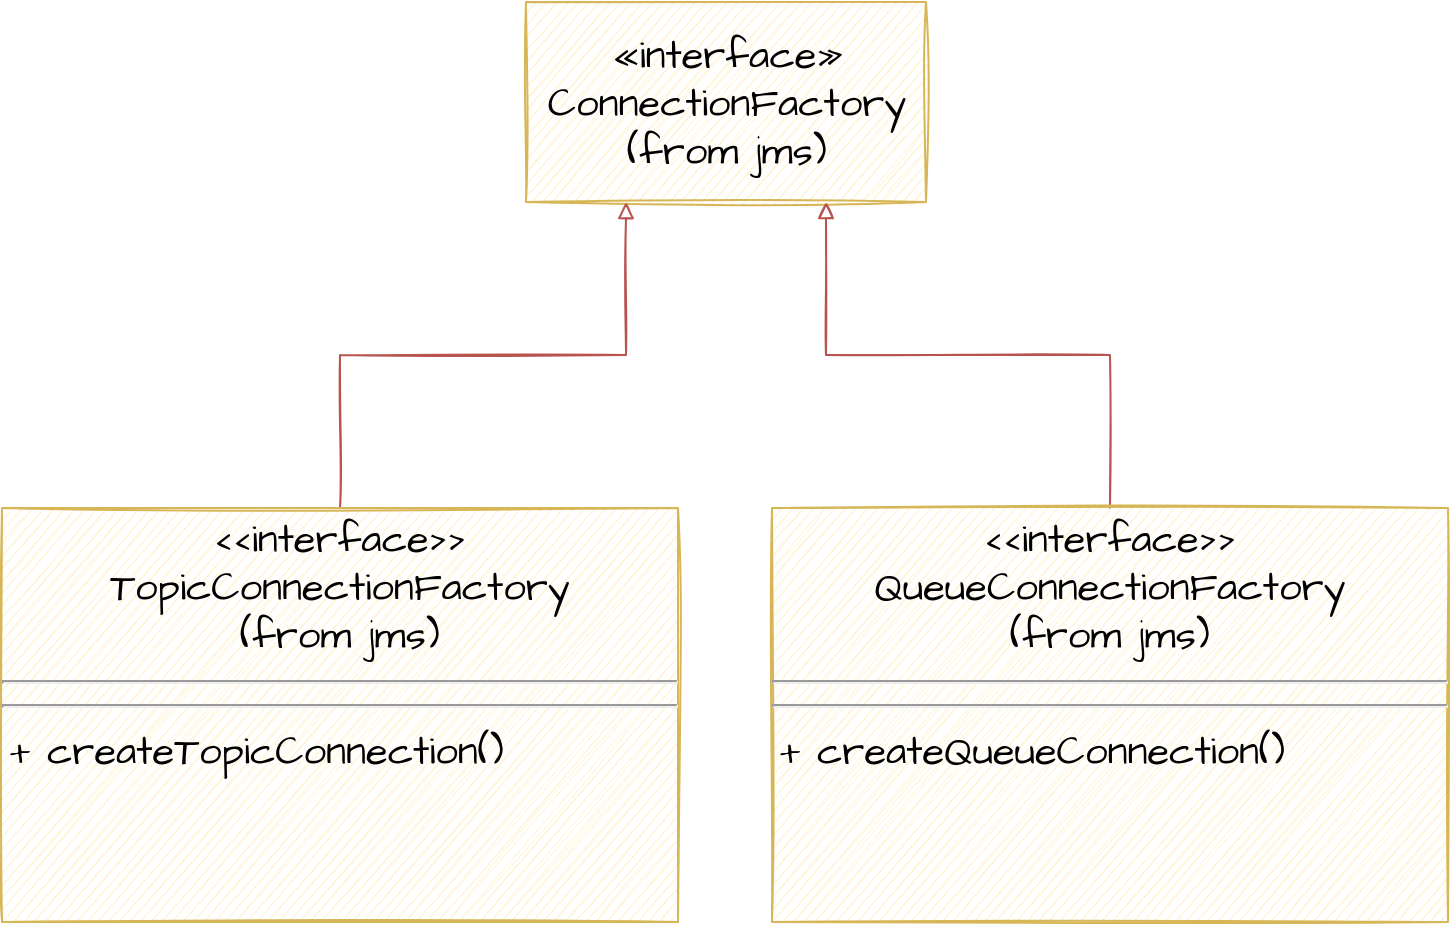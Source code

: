 <mxfile version="16.0.0" type="device"><diagram id="iR7kW6d5z7mH8W_eMVzF" name="Page-1"><mxGraphModel dx="1422" dy="700" grid="0" gridSize="10" guides="1" tooltips="1" connect="1" arrows="1" fold="1" page="1" pageScale="1" pageWidth="827" pageHeight="1169" math="0" shadow="0"><root><mxCell id="0"/><mxCell id="1" parent="0"/><mxCell id="ehRy4RxpUtRiQSKjynxq-5" value="«interface»&lt;br&gt;&lt;div&gt;ConnectionFactory&lt;/div&gt;&lt;div&gt;(from jms)&lt;/div&gt;" style="html=1;sketch=1;fontFamily=Architects Daughter;fontSource=https%3A%2F%2Ffonts.googleapis.com%2Fcss%3Ffamily%3DArchitects%2BDaughter;fontSize=20;fillColor=#fff2cc;strokeColor=#d6b656;" parent="1" vertex="1"><mxGeometry x="314" y="96" width="200" height="100" as="geometry"/></mxCell><mxCell id="F9ql4QqhogclCI3i4QPC-3" style="edgeStyle=orthogonalEdgeStyle;rounded=0;orthogonalLoop=1;jettySize=auto;html=1;entryX=0.25;entryY=1;entryDx=0;entryDy=0;endArrow=block;endFill=0;fillColor=#f8cecc;strokeColor=#b85450;sketch=1;" parent="1" source="F9ql4QqhogclCI3i4QPC-1" target="ehRy4RxpUtRiQSKjynxq-5" edge="1"><mxGeometry relative="1" as="geometry"/></mxCell><mxCell id="F9ql4QqhogclCI3i4QPC-1" value="&lt;p style=&quot;margin: 4px 0px 0px ; text-align: center ; font-size: 20px&quot;&gt;&amp;lt;&amp;lt;interface&amp;gt;&amp;gt;&lt;br&gt;TopicConnectionFactory&lt;br&gt;(from jms)&lt;/p&gt;&lt;hr style=&quot;font-size: 20px&quot;&gt;&lt;hr style=&quot;font-size: 20px&quot;&gt;&lt;p style=&quot;margin: 0px 0px 0px 4px ; font-size: 20px&quot;&gt;+ createTopicConnection()&lt;/p&gt;" style="verticalAlign=top;align=left;overflow=fill;fontSize=20;fontFamily=Architects Daughter;html=1;sketch=1;fillColor=#fff2cc;strokeColor=#d6b656;fontSource=https%3A%2F%2Ffonts.googleapis.com%2Fcss%3Ffamily%3DArchitects%2BDaughter;" parent="1" vertex="1"><mxGeometry x="52" y="349" width="338" height="207" as="geometry"/></mxCell><mxCell id="F9ql4QqhogclCI3i4QPC-4" style="edgeStyle=orthogonalEdgeStyle;rounded=0;orthogonalLoop=1;jettySize=auto;html=1;entryX=0.75;entryY=1;entryDx=0;entryDy=0;endArrow=block;endFill=0;fillColor=#f8cecc;strokeColor=#b85450;sketch=1;" parent="1" source="F9ql4QqhogclCI3i4QPC-2" target="ehRy4RxpUtRiQSKjynxq-5" edge="1"><mxGeometry relative="1" as="geometry"/></mxCell><mxCell id="F9ql4QqhogclCI3i4QPC-2" value="&lt;p style=&quot;margin: 4px 0px 0px ; text-align: center ; font-size: 20px&quot;&gt;&amp;lt;&amp;lt;interface&amp;gt;&amp;gt;&lt;br&gt;QueueConnectionFactory&lt;br&gt;(from jms)&lt;/p&gt;&lt;hr style=&quot;font-size: 20px&quot;&gt;&lt;hr style=&quot;font-size: 20px&quot;&gt;&lt;p style=&quot;margin: 0px 0px 0px 4px ; font-size: 20px&quot;&gt;+ createQueueConnection()&lt;/p&gt;" style="verticalAlign=top;align=left;overflow=fill;fontSize=20;fontFamily=Architects Daughter;html=1;sketch=1;fillColor=#fff2cc;strokeColor=#d6b656;fontSource=https%3A%2F%2Ffonts.googleapis.com%2Fcss%3Ffamily%3DArchitects%2BDaughter;" parent="1" vertex="1"><mxGeometry x="437" y="349" width="338" height="207" as="geometry"/></mxCell></root></mxGraphModel></diagram></mxfile>